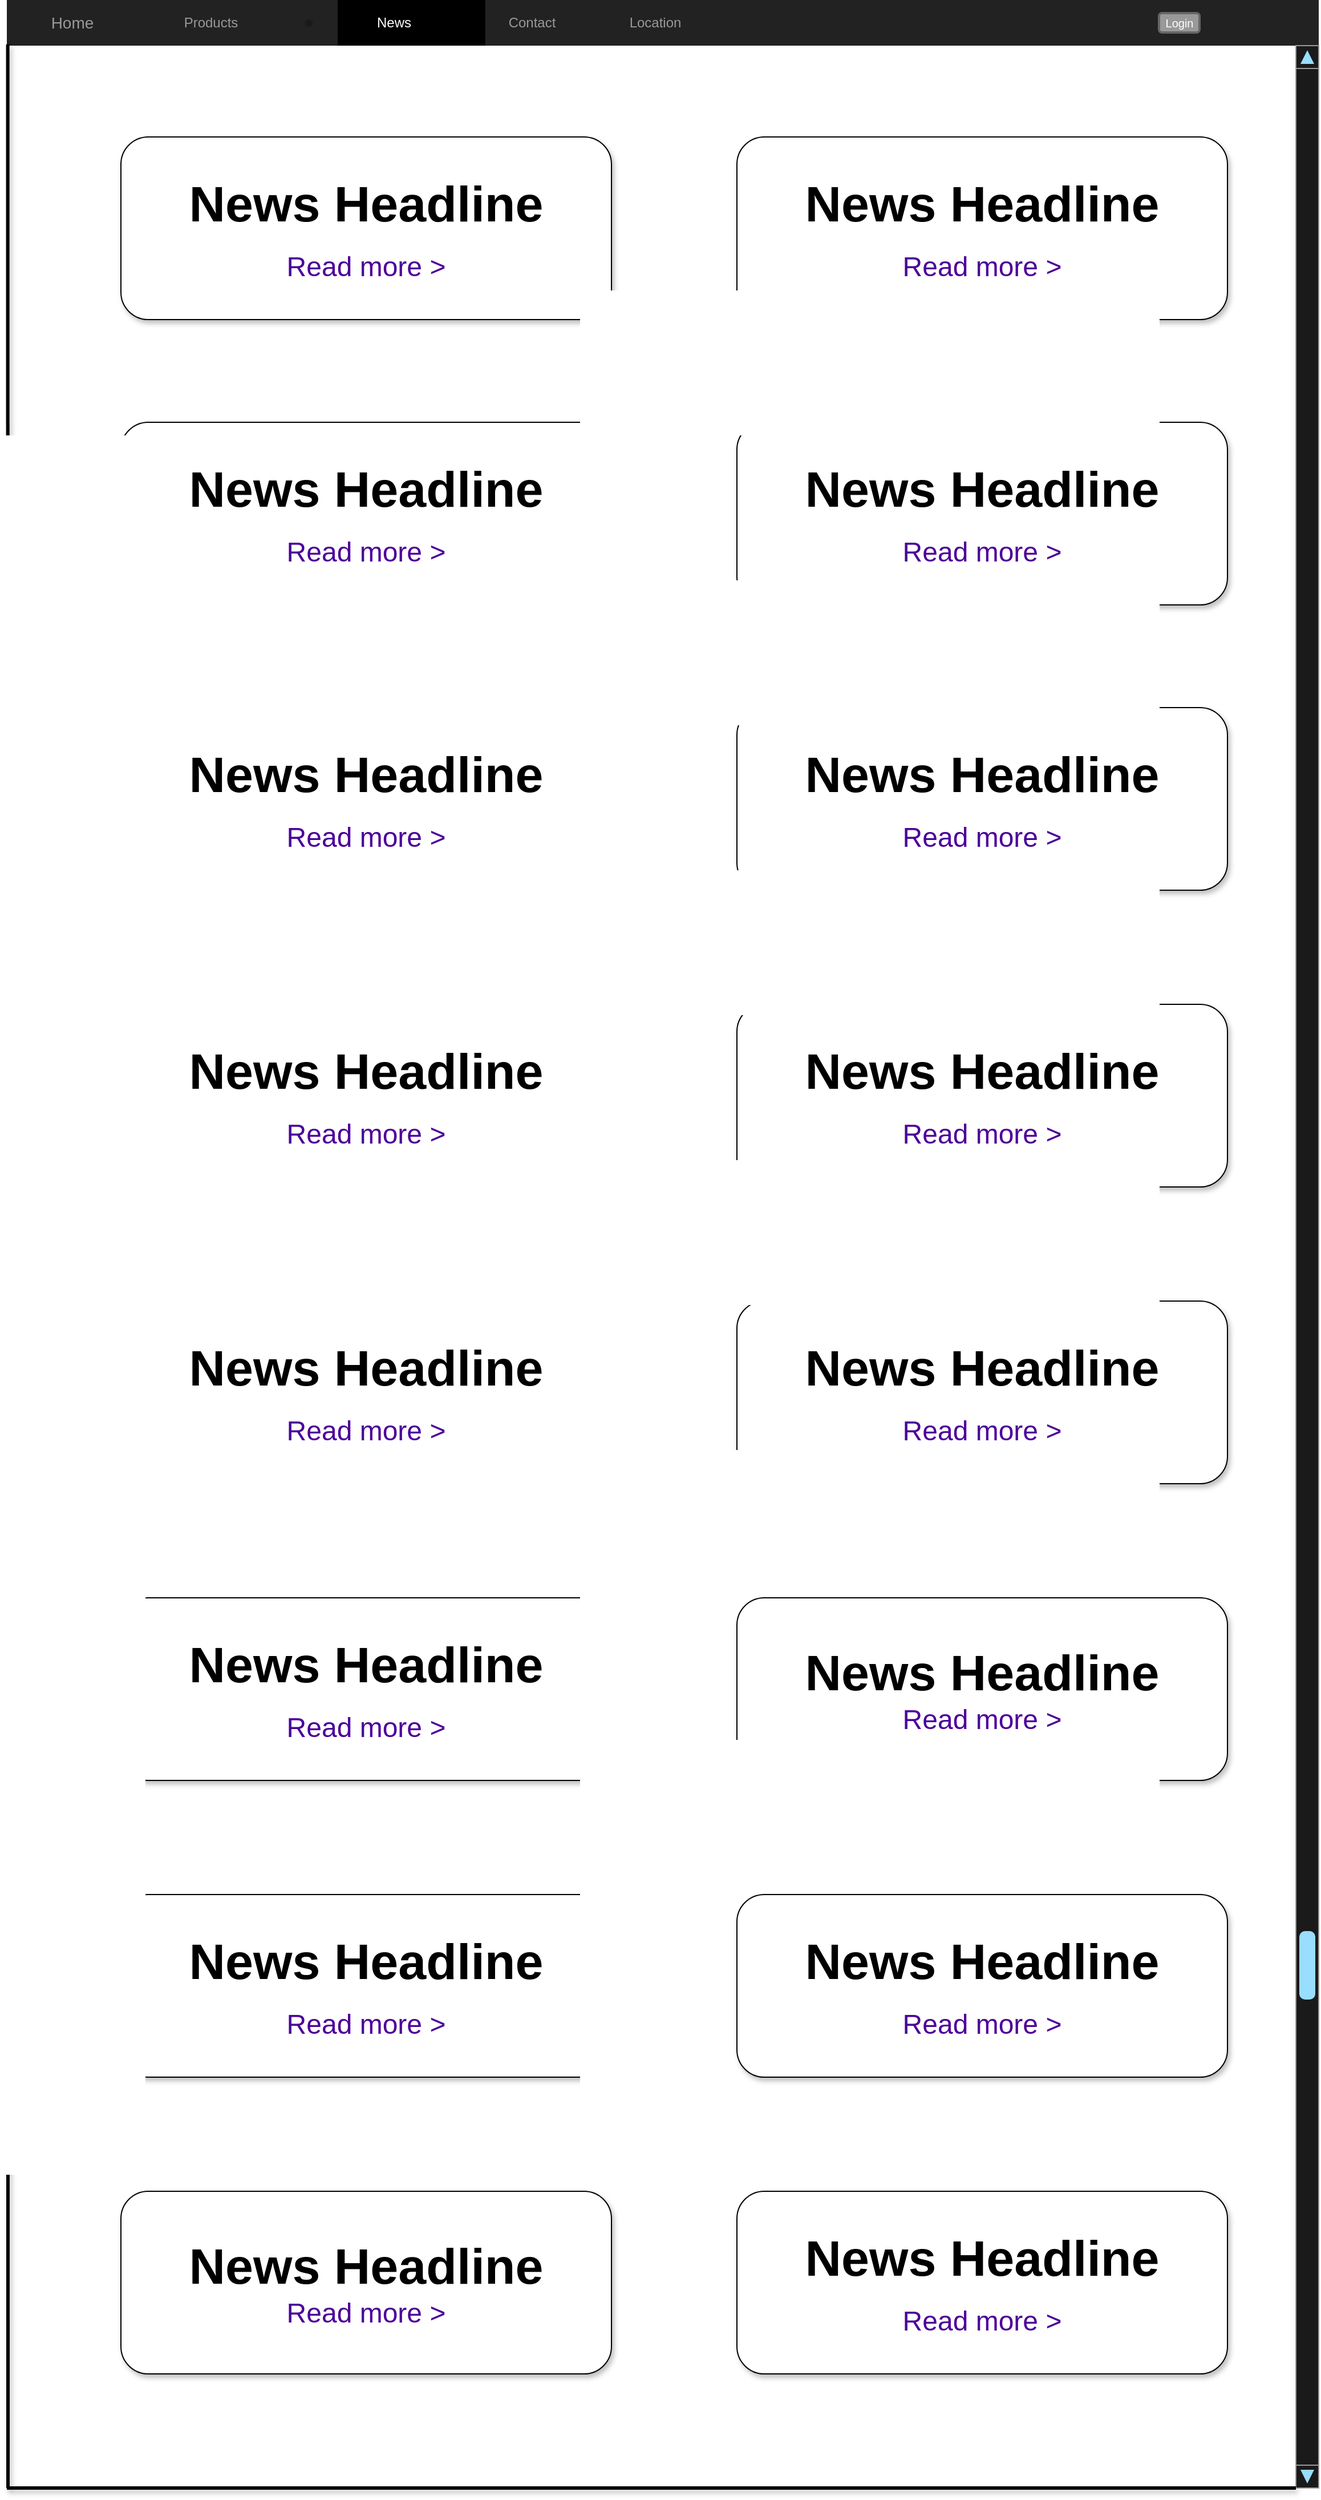 <mxfile version="17.2.4" type="device"><diagram name="Page-1" id="c9db0220-8083-56f3-ca83-edcdcd058819"><mxGraphModel dx="3472" dy="2212" grid="1" gridSize="10" guides="1" tooltips="1" connect="1" arrows="1" fold="1" page="1" pageScale="1.5" pageWidth="826" pageHeight="1169" background="none" math="0" shadow="0"><root><mxCell id="0" style=";html=1;"/><mxCell id="1" style=";html=1;" parent="0"/><mxCell id="3d76a8aef4d5c911-1" value="" style="html=1;shadow=0;dashed=0;shape=mxgraph.bootstrap.rect;fillColor=#222222;strokeColor=none;whiteSpace=wrap;rounded=0;fontSize=12;fontColor=#000000;align=center;" parent="1" vertex="1"><mxGeometry x="40" y="70" width="1150" height="40" as="geometry"/></mxCell><mxCell id="3d76a8aef4d5c911-2" value="Home" style="html=1;shadow=0;dashed=0;fillColor=none;strokeColor=none;shape=mxgraph.bootstrap.rect;fontColor=#999999;fontSize=14;whiteSpace=wrap;" parent="3d76a8aef4d5c911-1" vertex="1"><mxGeometry width="115" height="40" as="geometry"/></mxCell><mxCell id="3d76a8aef4d5c911-5" value="Products" style="html=1;shadow=0;dashed=0;fillColor=none;strokeColor=none;shape=mxgraph.bootstrap.rect;fontColor=#999999;spacingRight=30;whiteSpace=wrap;" parent="3d76a8aef4d5c911-1" vertex="1"><mxGeometry x="115.005" width="158.125" height="40" as="geometry"/></mxCell><mxCell id="3d76a8aef4d5c911-6" value="" style="html=1;shadow=0;dashed=0;shape=mxgraph.bootstrap.rrect;rSize=8;fillColor=#1A1A1A;strokeColor=none;fontColor=#ffffff;whiteSpace=wrap;" parent="3d76a8aef4d5c911-5" vertex="1"><mxGeometry x="1" y="0.5" width="7" height="6.5" relative="1" as="geometry"><mxPoint x="-12" y="-3" as="offset"/></mxGeometry></mxCell><mxCell id="3d76a8aef4d5c911-7" value="Contact" style="html=1;shadow=0;dashed=0;fillColor=none;strokeColor=none;shape=mxgraph.bootstrap.rect;fontColor=#999999;whiteSpace=wrap;" parent="3d76a8aef4d5c911-1" vertex="1"><mxGeometry x="402.5" width="115" height="40" as="geometry"/></mxCell><mxCell id="3d76a8aef4d5c911-8" value="Location" style="html=1;shadow=0;dashed=0;fillColor=none;strokeColor=none;shape=mxgraph.bootstrap.rect;fontColor=#999999;whiteSpace=wrap;" parent="3d76a8aef4d5c911-1" vertex="1"><mxGeometry x="517.5" width="100.625" height="40" as="geometry"/></mxCell><mxCell id="TsRv1i6gHxM2o5wb3EV9-4" value="Login" style="rounded=1;html=1;shadow=0;dashed=0;whiteSpace=wrap;fontSize=10;fillColor=#999999;align=center;strokeColor=#666666;fontColor=#ffffff;strokeWidth=2;" parent="3d76a8aef4d5c911-1" vertex="1"><mxGeometry x="1010" y="11.56" width="35.5" height="16.88" as="geometry"/></mxCell><mxCell id="3d76a8aef4d5c911-3" value="News" style="html=1;shadow=0;dashed=0;shape=mxgraph.bootstrap.rect;fillColor=#000000;strokeColor=none;fontColor=#ffffff;spacingRight=30;whiteSpace=wrap;" parent="3d76a8aef4d5c911-1" vertex="1"><mxGeometry x="290" width="129.375" height="40" as="geometry"/></mxCell><mxCell id="3d76a8aef4d5c911-22" value="" style="shape=triangle;strokeColor=none;fillColor=#000000;direction=south;rounded=0;shadow=1;fontSize=12;fontColor=#000000;align=center;html=1;" parent="1" vertex="1"><mxGeometry x="812" y="217" width="8" height="4" as="geometry"/></mxCell><mxCell id="3d76a8aef4d5c911-26" value="" style="shape=triangle;strokeColor=none;fillColor=#000000;direction=south;rounded=0;shadow=1;fontSize=12;fontColor=#000000;align=center;html=1;" parent="1" vertex="1"><mxGeometry x="812" y="297" width="8" height="4" as="geometry"/></mxCell><mxCell id="TsRv1i6gHxM2o5wb3EV9-5" value="&lt;font&gt;&lt;span style=&quot;font-weight: bold&quot;&gt;&lt;font style=&quot;font-size: 44px&quot;&gt;News Headline&lt;/font&gt;&lt;/span&gt;&lt;br&gt;&lt;font face=&quot;Times New Roman&quot;&gt;&lt;b&gt;&lt;br&gt;&lt;/b&gt;&lt;/font&gt;&lt;font color=&quot;#4c0099&quot; style=&quot;font-size: 24px&quot;&gt;Read more &amp;gt;&lt;/font&gt;&lt;br&gt;&lt;/font&gt;" style="rounded=1;whiteSpace=wrap;html=1;shadow=1;" parent="1" vertex="1"><mxGeometry x="140" y="190" width="430" height="160" as="geometry"/></mxCell><mxCell id="TsRv1i6gHxM2o5wb3EV9-6" value="&lt;font&gt;&lt;span style=&quot;font-weight: bold&quot;&gt;&lt;font style=&quot;font-size: 44px&quot;&gt;News Headline&lt;/font&gt;&lt;/span&gt;&lt;br&gt;&lt;font face=&quot;Times New Roman&quot;&gt;&lt;b&gt;&lt;br&gt;&lt;/b&gt;&lt;/font&gt;&lt;font color=&quot;#4c0099&quot; style=&quot;font-size: 24px&quot;&gt;Read more &amp;gt;&lt;/font&gt;&lt;br&gt;&lt;/font&gt;" style="rounded=1;whiteSpace=wrap;html=1;shadow=1;" parent="1" vertex="1"><mxGeometry x="680" y="190" width="430" height="160" as="geometry"/></mxCell><mxCell id="TsRv1i6gHxM2o5wb3EV9-7" value="&lt;font&gt;&lt;span style=&quot;font-weight: bold&quot;&gt;&lt;font style=&quot;font-size: 44px&quot;&gt;News Headline&lt;/font&gt;&lt;/span&gt;&lt;br&gt;&lt;font face=&quot;Times New Roman&quot;&gt;&lt;b&gt;&lt;br&gt;&lt;/b&gt;&lt;/font&gt;&lt;font color=&quot;#4c0099&quot; style=&quot;font-size: 24px&quot;&gt;Read more &amp;gt;&lt;/font&gt;&lt;br&gt;&lt;/font&gt;" style="rounded=1;whiteSpace=wrap;html=1;shadow=1;" parent="1" vertex="1"><mxGeometry x="140" y="440" width="430" height="160" as="geometry"/></mxCell><mxCell id="TsRv1i6gHxM2o5wb3EV9-8" value="&lt;font&gt;&lt;span style=&quot;font-weight: bold&quot;&gt;&lt;font style=&quot;font-size: 44px&quot;&gt;News Headline&lt;/font&gt;&lt;/span&gt;&lt;br&gt;&lt;font face=&quot;Times New Roman&quot;&gt;&lt;b&gt;&lt;br&gt;&lt;/b&gt;&lt;/font&gt;&lt;font color=&quot;#4c0099&quot; style=&quot;font-size: 24px&quot;&gt;Read more &amp;gt;&lt;/font&gt;&lt;br&gt;&lt;/font&gt;" style="rounded=1;whiteSpace=wrap;html=1;shadow=1;" parent="1" vertex="1"><mxGeometry x="680" y="440" width="430" height="160" as="geometry"/></mxCell><mxCell id="TsRv1i6gHxM2o5wb3EV9-9" value="&lt;font&gt;&lt;span style=&quot;font-weight: bold&quot;&gt;&lt;font style=&quot;font-size: 44px&quot;&gt;News Headline&lt;/font&gt;&lt;/span&gt;&lt;br&gt;&lt;font face=&quot;Times New Roman&quot;&gt;&lt;b&gt;&lt;br&gt;&lt;/b&gt;&lt;/font&gt;&lt;font color=&quot;#4c0099&quot; style=&quot;font-size: 24px&quot;&gt;Read more &amp;gt;&lt;/font&gt;&lt;br&gt;&lt;/font&gt;" style="rounded=1;whiteSpace=wrap;html=1;shadow=1;" parent="1" vertex="1"><mxGeometry x="140" y="690" width="430" height="160" as="geometry"/></mxCell><mxCell id="TsRv1i6gHxM2o5wb3EV9-10" value="&lt;font&gt;&lt;span style=&quot;font-weight: bold&quot;&gt;&lt;font style=&quot;font-size: 44px&quot;&gt;News Headline&lt;/font&gt;&lt;/span&gt;&lt;br&gt;&lt;font face=&quot;Times New Roman&quot;&gt;&lt;b&gt;&lt;br&gt;&lt;/b&gt;&lt;/font&gt;&lt;font color=&quot;#4c0099&quot; style=&quot;font-size: 24px&quot;&gt;Read more &amp;gt;&lt;/font&gt;&lt;br&gt;&lt;/font&gt;" style="rounded=1;whiteSpace=wrap;html=1;shadow=1;" parent="1" vertex="1"><mxGeometry x="140" y="950" width="430" height="160" as="geometry"/></mxCell><mxCell id="TsRv1i6gHxM2o5wb3EV9-11" value="&lt;font&gt;&lt;span style=&quot;font-weight: bold&quot;&gt;&lt;font style=&quot;font-size: 44px&quot;&gt;News Headline&lt;/font&gt;&lt;/span&gt;&lt;br&gt;&lt;font face=&quot;Times New Roman&quot;&gt;&lt;b&gt;&lt;br&gt;&lt;/b&gt;&lt;/font&gt;&lt;font color=&quot;#4c0099&quot; style=&quot;font-size: 24px&quot;&gt;Read more &amp;gt;&lt;/font&gt;&lt;br&gt;&lt;/font&gt;" style="rounded=1;whiteSpace=wrap;html=1;shadow=1;" parent="1" vertex="1"><mxGeometry x="140" y="1210" width="430" height="160" as="geometry"/></mxCell><mxCell id="TsRv1i6gHxM2o5wb3EV9-12" value="&lt;font&gt;&lt;span style=&quot;font-weight: bold&quot;&gt;&lt;font style=&quot;font-size: 44px&quot;&gt;News Headline&lt;/font&gt;&lt;/span&gt;&lt;br&gt;&lt;font face=&quot;Times New Roman&quot;&gt;&lt;b&gt;&lt;br&gt;&lt;/b&gt;&lt;/font&gt;&lt;font color=&quot;#4c0099&quot; style=&quot;font-size: 24px&quot;&gt;Read more &amp;gt;&lt;/font&gt;&lt;br&gt;&lt;/font&gt;" style="rounded=1;whiteSpace=wrap;html=1;shadow=1;" parent="1" vertex="1"><mxGeometry x="140" y="1470" width="430" height="160" as="geometry"/></mxCell><mxCell id="TsRv1i6gHxM2o5wb3EV9-13" value="&lt;font&gt;&lt;span style=&quot;font-weight: bold&quot;&gt;&lt;font style=&quot;font-size: 44px&quot;&gt;News Headline&lt;/font&gt;&lt;/span&gt;&lt;br&gt;&lt;font face=&quot;Times New Roman&quot;&gt;&lt;b&gt;&lt;br&gt;&lt;/b&gt;&lt;/font&gt;&lt;font color=&quot;#4c0099&quot; style=&quot;font-size: 24px&quot;&gt;Read more &amp;gt;&lt;/font&gt;&lt;br&gt;&lt;/font&gt;" style="rounded=1;whiteSpace=wrap;html=1;shadow=1;" parent="1" vertex="1"><mxGeometry x="140" y="1730" width="430" height="160" as="geometry"/></mxCell><mxCell id="TsRv1i6gHxM2o5wb3EV9-14" value="&lt;font&gt;&lt;span style=&quot;font-weight: bold&quot;&gt;&lt;font style=&quot;font-size: 44px&quot;&gt;News Headline&lt;/font&gt;&lt;/span&gt;&lt;br&gt;&lt;font color=&quot;#4c0099&quot; style=&quot;font-size: 24px&quot;&gt;Read more &amp;gt;&lt;/font&gt;&lt;br&gt;&lt;/font&gt;" style="rounded=1;whiteSpace=wrap;html=1;shadow=1;" parent="1" vertex="1"><mxGeometry x="140" y="1990" width="430" height="160" as="geometry"/></mxCell><mxCell id="TsRv1i6gHxM2o5wb3EV9-15" value="&lt;font&gt;&lt;span style=&quot;font-weight: bold&quot;&gt;&lt;font style=&quot;font-size: 44px&quot;&gt;News Headline&lt;/font&gt;&lt;/span&gt;&lt;br&gt;&lt;font face=&quot;Times New Roman&quot;&gt;&lt;b&gt;&lt;br&gt;&lt;/b&gt;&lt;/font&gt;&lt;font color=&quot;#4c0099&quot; style=&quot;font-size: 24px&quot;&gt;Read more &amp;gt;&lt;/font&gt;&lt;br&gt;&lt;/font&gt;" style="rounded=1;whiteSpace=wrap;html=1;shadow=1;" parent="1" vertex="1"><mxGeometry x="680" y="690" width="430" height="160" as="geometry"/></mxCell><mxCell id="TsRv1i6gHxM2o5wb3EV9-16" value="&lt;font&gt;&lt;span style=&quot;font-weight: bold&quot;&gt;&lt;font style=&quot;font-size: 44px&quot;&gt;News Headline&lt;/font&gt;&lt;/span&gt;&lt;br&gt;&lt;font face=&quot;Times New Roman&quot;&gt;&lt;b&gt;&lt;br&gt;&lt;/b&gt;&lt;/font&gt;&lt;font color=&quot;#4c0099&quot; style=&quot;font-size: 24px&quot;&gt;Read more &amp;gt;&lt;/font&gt;&lt;br&gt;&lt;/font&gt;" style="rounded=1;whiteSpace=wrap;html=1;shadow=1;" parent="1" vertex="1"><mxGeometry x="680" y="950" width="430" height="160" as="geometry"/></mxCell><mxCell id="TsRv1i6gHxM2o5wb3EV9-17" value="&lt;font&gt;&lt;span style=&quot;font-weight: bold&quot;&gt;&lt;font style=&quot;font-size: 44px&quot;&gt;News Headline&lt;/font&gt;&lt;/span&gt;&lt;br&gt;&lt;font face=&quot;Times New Roman&quot;&gt;&lt;b&gt;&lt;br&gt;&lt;/b&gt;&lt;/font&gt;&lt;font color=&quot;#4c0099&quot; style=&quot;font-size: 24px&quot;&gt;Read more &amp;gt;&lt;/font&gt;&lt;br&gt;&lt;/font&gt;" style="rounded=1;whiteSpace=wrap;html=1;shadow=1;" parent="1" vertex="1"><mxGeometry x="680" y="1210" width="430" height="160" as="geometry"/></mxCell><mxCell id="TsRv1i6gHxM2o5wb3EV9-18" value="&lt;font&gt;&lt;span style=&quot;font-weight: bold&quot;&gt;&lt;font style=&quot;font-size: 44px&quot;&gt;News Headline&lt;/font&gt;&lt;/span&gt;&lt;br&gt;&lt;font color=&quot;#4c0099&quot; style=&quot;font-size: 24px&quot;&gt;Read more &amp;gt;&lt;/font&gt;&lt;br&gt;&lt;/font&gt;" style="rounded=1;whiteSpace=wrap;html=1;shadow=1;" parent="1" vertex="1"><mxGeometry x="680" y="1470" width="430" height="160" as="geometry"/></mxCell><mxCell id="TsRv1i6gHxM2o5wb3EV9-19" value="&lt;font&gt;&lt;span style=&quot;font-weight: bold&quot;&gt;&lt;font style=&quot;font-size: 44px&quot;&gt;News Headline&lt;/font&gt;&lt;/span&gt;&lt;br&gt;&lt;font face=&quot;Times New Roman&quot;&gt;&lt;b&gt;&lt;br&gt;&lt;/b&gt;&lt;/font&gt;&lt;font color=&quot;#4c0099&quot; style=&quot;font-size: 24px&quot;&gt;Read more &amp;gt;&lt;/font&gt;&lt;br&gt;&lt;/font&gt;" style="rounded=1;whiteSpace=wrap;html=1;shadow=1;" parent="1" vertex="1"><mxGeometry x="680" y="1730" width="430" height="160" as="geometry"/></mxCell><mxCell id="TsRv1i6gHxM2o5wb3EV9-20" value="&lt;font&gt;&lt;span style=&quot;font-weight: bold&quot;&gt;&lt;font style=&quot;font-size: 44px&quot;&gt;News Headline&lt;/font&gt;&lt;/span&gt;&lt;br&gt;&lt;font face=&quot;Times New Roman&quot;&gt;&lt;b&gt;&lt;br&gt;&lt;/b&gt;&lt;/font&gt;&lt;font color=&quot;#4c0099&quot; style=&quot;font-size: 24px&quot;&gt;Read more &amp;gt;&lt;/font&gt;&lt;br&gt;&lt;/font&gt;" style="rounded=1;whiteSpace=wrap;html=1;shadow=1;" parent="1" vertex="1"><mxGeometry x="680" y="1990" width="430" height="160" as="geometry"/></mxCell><mxCell id="TsRv1i6gHxM2o5wb3EV9-23" value="" style="verticalLabelPosition=bottom;shadow=0;dashed=0;align=center;html=1;verticalAlign=top;strokeWidth=1;shape=mxgraph.mockup.navigation.scrollBar;strokeColor=#999999;barPos=20;fillColor2=#99ddff;strokeColor2=none;direction=north;rounded=1;fontFamily=Times New Roman;fontSize=24;fontColor=#4C0099;fillColor=#1A1A1A;" parent="1" vertex="1"><mxGeometry x="1170" y="110" width="20" height="2140" as="geometry"/></mxCell><mxCell id="wGOINfLWLxfgitRpxDAm-2" value="" style="endArrow=none;html=1;entryX=0.007;entryY=0.971;entryDx=0;entryDy=0;entryPerimeter=0;rounded=0;shadow=1;strokeWidth=3;" edge="1" parent="1" target="3d76a8aef4d5c911-2"><mxGeometry width="50" height="50" relative="1" as="geometry"><mxPoint x="41" y="2250" as="sourcePoint"/><mxPoint x="410" y="480" as="targetPoint"/></mxGeometry></mxCell><mxCell id="wGOINfLWLxfgitRpxDAm-3" value="" style="endArrow=none;html=1;rounded=0;exitX=0;exitY=0;exitDx=0;exitDy=0;exitPerimeter=0;shadow=1;strokeWidth=3;" edge="1" parent="1" source="TsRv1i6gHxM2o5wb3EV9-23"><mxGeometry width="50" height="50" relative="1" as="geometry"><mxPoint x="980" y="2190" as="sourcePoint"/><mxPoint x="40" y="2250" as="targetPoint"/></mxGeometry></mxCell></root></mxGraphModel></diagram></mxfile>